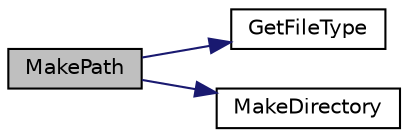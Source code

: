 digraph "MakePath"
{
  bgcolor="transparent";
  edge [fontname="Helvetica",fontsize="10",labelfontname="Helvetica",labelfontsize="10"];
  node [fontname="Helvetica",fontsize="10",shape=record];
  rankdir="LR";
  Node1 [label="MakePath",height=0.2,width=0.4,color="black", fillcolor="grey75", style="filled" fontcolor="black"];
  Node1 -> Node2 [color="midnightblue",fontsize="10",style="solid",fontname="Helvetica"];
  Node2 [label="GetFileType",height=0.2,width=0.4,color="black",URL="$namespacevman.html#accaded6ee243677039bdc6679f8a87d2"];
  Node1 -> Node3 [color="midnightblue",fontsize="10",style="solid",fontname="Helvetica"];
  Node3 [label="MakeDirectory",height=0.2,width=0.4,color="black",URL="$namespacevman.html#afb007d71edd5573cd8e0b3752c213c01"];
}
